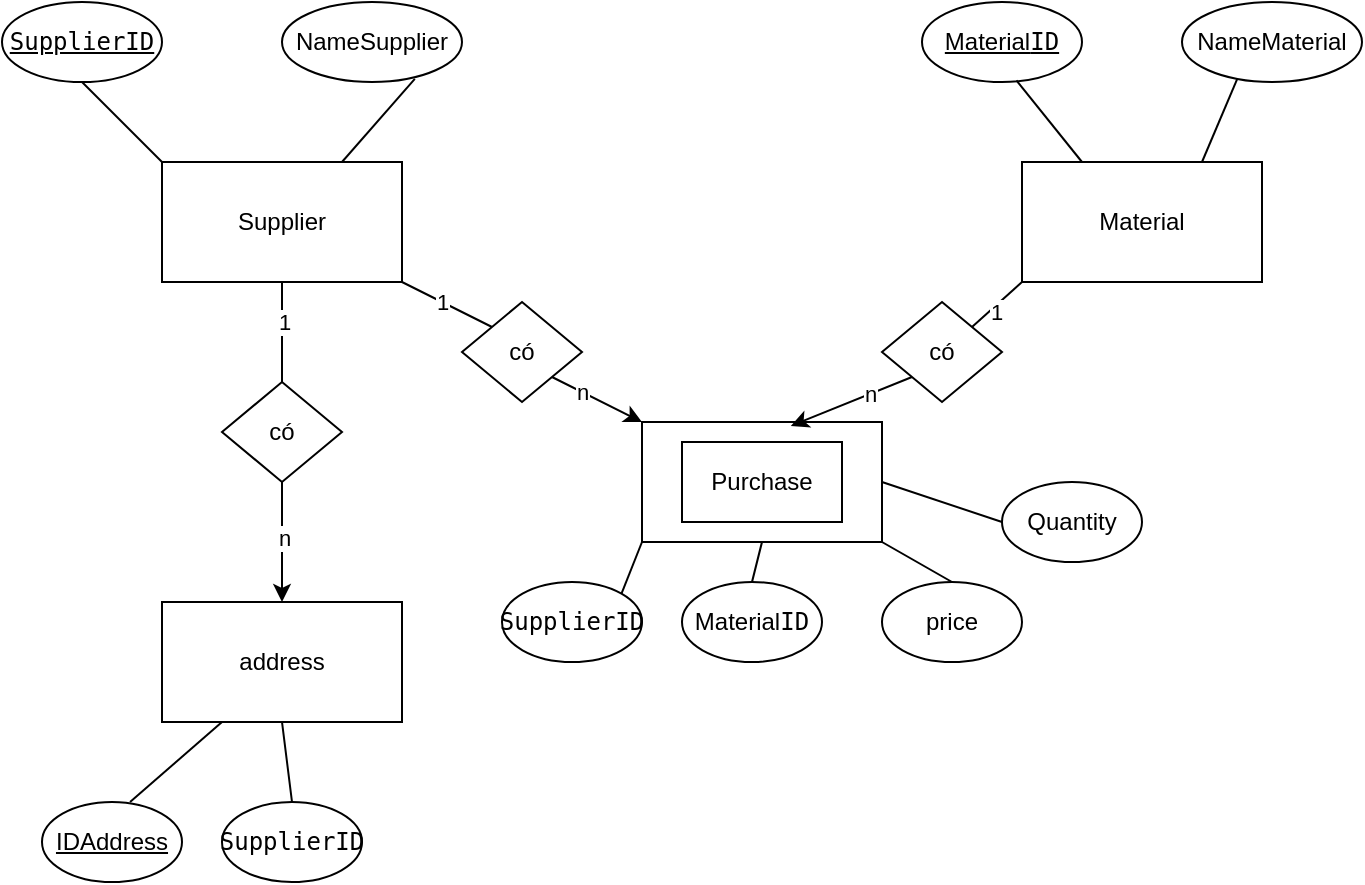 <mxfile version="26.0.6">
  <diagram name="Page-1" id="nY-ABClyGgvtjzopfvJ9">
    <mxGraphModel dx="1282" dy="613" grid="1" gridSize="10" guides="1" tooltips="1" connect="1" arrows="1" fold="1" page="1" pageScale="1" pageWidth="850" pageHeight="1100" math="0" shadow="0">
      <root>
        <mxCell id="0" />
        <mxCell id="1" parent="0" />
        <mxCell id="sznaS3hQyiv4BFUlSUac-2" value="Supplier" style="rounded=0;whiteSpace=wrap;html=1;" vertex="1" parent="1">
          <mxGeometry x="130" y="90" width="120" height="60" as="geometry" />
        </mxCell>
        <mxCell id="sznaS3hQyiv4BFUlSUac-3" value="Purchase" style="rounded=0;whiteSpace=wrap;html=1;" vertex="1" parent="1">
          <mxGeometry x="370" y="220" width="120" height="60" as="geometry" />
        </mxCell>
        <mxCell id="sznaS3hQyiv4BFUlSUac-4" value="Material" style="rounded=0;whiteSpace=wrap;html=1;" vertex="1" parent="1">
          <mxGeometry x="560" y="90" width="120" height="60" as="geometry" />
        </mxCell>
        <mxCell id="sznaS3hQyiv4BFUlSUac-5" value="&lt;code&gt;&lt;u&gt;SupplierID&lt;/u&gt;&lt;/code&gt;" style="ellipse;whiteSpace=wrap;html=1;" vertex="1" parent="1">
          <mxGeometry x="50" y="10" width="80" height="40" as="geometry" />
        </mxCell>
        <mxCell id="sznaS3hQyiv4BFUlSUac-6" value="NameSupplier" style="ellipse;whiteSpace=wrap;html=1;" vertex="1" parent="1">
          <mxGeometry x="190" y="10" width="90" height="40" as="geometry" />
        </mxCell>
        <mxCell id="sznaS3hQyiv4BFUlSUac-8" value="Purchase" style="rounded=0;whiteSpace=wrap;html=1;" vertex="1" parent="1">
          <mxGeometry x="390" y="230" width="80" height="40" as="geometry" />
        </mxCell>
        <mxCell id="sznaS3hQyiv4BFUlSUac-9" value="address" style="rounded=0;whiteSpace=wrap;html=1;" vertex="1" parent="1">
          <mxGeometry x="130" y="310" width="120" height="60" as="geometry" />
        </mxCell>
        <mxCell id="sznaS3hQyiv4BFUlSUac-10" value="&lt;code&gt;&lt;u&gt;&lt;span style=&quot;font-family: Helvetica;&quot;&gt;Material&lt;/span&gt;ID&lt;/u&gt;&lt;/code&gt;" style="ellipse;whiteSpace=wrap;html=1;" vertex="1" parent="1">
          <mxGeometry x="510" y="10" width="80" height="40" as="geometry" />
        </mxCell>
        <mxCell id="sznaS3hQyiv4BFUlSUac-11" value="NameMaterial" style="ellipse;whiteSpace=wrap;html=1;" vertex="1" parent="1">
          <mxGeometry x="640" y="10" width="90" height="40" as="geometry" />
        </mxCell>
        <mxCell id="sznaS3hQyiv4BFUlSUac-12" value="" style="endArrow=none;html=1;rounded=0;exitX=0.5;exitY=1;exitDx=0;exitDy=0;entryX=0;entryY=0;entryDx=0;entryDy=0;" edge="1" parent="1" source="sznaS3hQyiv4BFUlSUac-5" target="sznaS3hQyiv4BFUlSUac-2">
          <mxGeometry width="50" height="50" relative="1" as="geometry">
            <mxPoint x="400" y="210" as="sourcePoint" />
            <mxPoint x="450" y="160" as="targetPoint" />
          </mxGeometry>
        </mxCell>
        <mxCell id="sznaS3hQyiv4BFUlSUac-13" value="" style="endArrow=none;html=1;rounded=0;entryX=0.738;entryY=0.96;entryDx=0;entryDy=0;entryPerimeter=0;exitX=0.75;exitY=0;exitDx=0;exitDy=0;" edge="1" parent="1" source="sznaS3hQyiv4BFUlSUac-2" target="sznaS3hQyiv4BFUlSUac-6">
          <mxGeometry width="50" height="50" relative="1" as="geometry">
            <mxPoint x="400" y="210" as="sourcePoint" />
            <mxPoint x="450" y="160" as="targetPoint" />
          </mxGeometry>
        </mxCell>
        <mxCell id="sznaS3hQyiv4BFUlSUac-14" value="" style="endArrow=none;html=1;rounded=0;entryX=0.59;entryY=0.98;entryDx=0;entryDy=0;entryPerimeter=0;exitX=0.25;exitY=0;exitDx=0;exitDy=0;" edge="1" parent="1" source="sznaS3hQyiv4BFUlSUac-4" target="sznaS3hQyiv4BFUlSUac-10">
          <mxGeometry width="50" height="50" relative="1" as="geometry">
            <mxPoint x="400" y="210" as="sourcePoint" />
            <mxPoint x="450" y="160" as="targetPoint" />
          </mxGeometry>
        </mxCell>
        <mxCell id="sznaS3hQyiv4BFUlSUac-15" value="" style="endArrow=none;html=1;rounded=0;entryX=0.307;entryY=0.96;entryDx=0;entryDy=0;entryPerimeter=0;exitX=0.75;exitY=0;exitDx=0;exitDy=0;" edge="1" parent="1" source="sznaS3hQyiv4BFUlSUac-4" target="sznaS3hQyiv4BFUlSUac-11">
          <mxGeometry width="50" height="50" relative="1" as="geometry">
            <mxPoint x="400" y="210" as="sourcePoint" />
            <mxPoint x="450" y="160" as="targetPoint" />
          </mxGeometry>
        </mxCell>
        <mxCell id="sznaS3hQyiv4BFUlSUac-16" value="có" style="rhombus;whiteSpace=wrap;html=1;" vertex="1" parent="1">
          <mxGeometry x="280" y="160" width="60" height="50" as="geometry" />
        </mxCell>
        <mxCell id="sznaS3hQyiv4BFUlSUac-17" value="có" style="rhombus;whiteSpace=wrap;html=1;" vertex="1" parent="1">
          <mxGeometry x="490" y="160" width="60" height="50" as="geometry" />
        </mxCell>
        <mxCell id="sznaS3hQyiv4BFUlSUac-18" value="" style="endArrow=none;html=1;rounded=0;exitX=1;exitY=1;exitDx=0;exitDy=0;entryX=0;entryY=0;entryDx=0;entryDy=0;" edge="1" parent="1" source="sznaS3hQyiv4BFUlSUac-2" target="sznaS3hQyiv4BFUlSUac-16">
          <mxGeometry width="50" height="50" relative="1" as="geometry">
            <mxPoint x="400" y="210" as="sourcePoint" />
            <mxPoint x="450" y="160" as="targetPoint" />
          </mxGeometry>
        </mxCell>
        <mxCell id="sznaS3hQyiv4BFUlSUac-20" value="1" style="edgeLabel;html=1;align=center;verticalAlign=middle;resizable=0;points=[];" vertex="1" connectable="0" parent="sznaS3hQyiv4BFUlSUac-18">
          <mxGeometry x="-0.129" relative="1" as="geometry">
            <mxPoint as="offset" />
          </mxGeometry>
        </mxCell>
        <mxCell id="sznaS3hQyiv4BFUlSUac-19" value="" style="endArrow=classic;html=1;rounded=0;exitX=1;exitY=1;exitDx=0;exitDy=0;entryX=0;entryY=0;entryDx=0;entryDy=0;" edge="1" parent="1" source="sznaS3hQyiv4BFUlSUac-16" target="sznaS3hQyiv4BFUlSUac-3">
          <mxGeometry width="50" height="50" relative="1" as="geometry">
            <mxPoint x="400" y="210" as="sourcePoint" />
            <mxPoint x="450" y="160" as="targetPoint" />
          </mxGeometry>
        </mxCell>
        <mxCell id="sznaS3hQyiv4BFUlSUac-21" value="n" style="edgeLabel;html=1;align=center;verticalAlign=middle;resizable=0;points=[];" vertex="1" connectable="0" parent="sznaS3hQyiv4BFUlSUac-19">
          <mxGeometry x="-0.351" relative="1" as="geometry">
            <mxPoint as="offset" />
          </mxGeometry>
        </mxCell>
        <mxCell id="sznaS3hQyiv4BFUlSUac-23" value="" style="endArrow=none;html=1;rounded=0;entryX=0;entryY=1;entryDx=0;entryDy=0;exitX=1;exitY=0;exitDx=0;exitDy=0;" edge="1" parent="1" source="sznaS3hQyiv4BFUlSUac-17" target="sznaS3hQyiv4BFUlSUac-4">
          <mxGeometry width="50" height="50" relative="1" as="geometry">
            <mxPoint x="400" y="210" as="sourcePoint" />
            <mxPoint x="450" y="160" as="targetPoint" />
          </mxGeometry>
        </mxCell>
        <mxCell id="sznaS3hQyiv4BFUlSUac-25" value="1" style="edgeLabel;html=1;align=center;verticalAlign=middle;resizable=0;points=[];" vertex="1" connectable="0" parent="sznaS3hQyiv4BFUlSUac-23">
          <mxGeometry x="-0.156" y="-2" relative="1" as="geometry">
            <mxPoint as="offset" />
          </mxGeometry>
        </mxCell>
        <mxCell id="sznaS3hQyiv4BFUlSUac-24" value="" style="endArrow=classic;html=1;rounded=0;exitX=0;exitY=1;exitDx=0;exitDy=0;entryX=0.62;entryY=0.033;entryDx=0;entryDy=0;entryPerimeter=0;" edge="1" parent="1" source="sznaS3hQyiv4BFUlSUac-17" target="sznaS3hQyiv4BFUlSUac-3">
          <mxGeometry width="50" height="50" relative="1" as="geometry">
            <mxPoint x="400" y="210" as="sourcePoint" />
            <mxPoint x="450" y="160" as="targetPoint" />
          </mxGeometry>
        </mxCell>
        <mxCell id="sznaS3hQyiv4BFUlSUac-26" value="n" style="edgeLabel;html=1;align=center;verticalAlign=middle;resizable=0;points=[];" vertex="1" connectable="0" parent="sznaS3hQyiv4BFUlSUac-24">
          <mxGeometry x="-0.296" relative="1" as="geometry">
            <mxPoint as="offset" />
          </mxGeometry>
        </mxCell>
        <mxCell id="sznaS3hQyiv4BFUlSUac-27" value="có" style="rhombus;whiteSpace=wrap;html=1;" vertex="1" parent="1">
          <mxGeometry x="160" y="200" width="60" height="50" as="geometry" />
        </mxCell>
        <mxCell id="sznaS3hQyiv4BFUlSUac-28" value="" style="endArrow=none;html=1;rounded=0;exitX=0.5;exitY=1;exitDx=0;exitDy=0;entryX=0.5;entryY=0;entryDx=0;entryDy=0;" edge="1" parent="1" source="sznaS3hQyiv4BFUlSUac-2" target="sznaS3hQyiv4BFUlSUac-27">
          <mxGeometry width="50" height="50" relative="1" as="geometry">
            <mxPoint x="400" y="210" as="sourcePoint" />
            <mxPoint x="450" y="160" as="targetPoint" />
          </mxGeometry>
        </mxCell>
        <mxCell id="sznaS3hQyiv4BFUlSUac-30" value="1" style="edgeLabel;html=1;align=center;verticalAlign=middle;resizable=0;points=[];" vertex="1" connectable="0" parent="sznaS3hQyiv4BFUlSUac-28">
          <mxGeometry x="-0.224" y="1" relative="1" as="geometry">
            <mxPoint as="offset" />
          </mxGeometry>
        </mxCell>
        <mxCell id="sznaS3hQyiv4BFUlSUac-29" value="" style="endArrow=classic;html=1;rounded=0;exitX=0.5;exitY=1;exitDx=0;exitDy=0;entryX=0.5;entryY=0;entryDx=0;entryDy=0;" edge="1" parent="1" source="sznaS3hQyiv4BFUlSUac-27" target="sznaS3hQyiv4BFUlSUac-9">
          <mxGeometry width="50" height="50" relative="1" as="geometry">
            <mxPoint x="400" y="210" as="sourcePoint" />
            <mxPoint x="450" y="160" as="targetPoint" />
          </mxGeometry>
        </mxCell>
        <mxCell id="sznaS3hQyiv4BFUlSUac-31" value="n" style="edgeLabel;html=1;align=center;verticalAlign=middle;resizable=0;points=[];" vertex="1" connectable="0" parent="sznaS3hQyiv4BFUlSUac-29">
          <mxGeometry x="-0.087" y="1" relative="1" as="geometry">
            <mxPoint as="offset" />
          </mxGeometry>
        </mxCell>
        <mxCell id="sznaS3hQyiv4BFUlSUac-32" value="&lt;u&gt;IDAddress&lt;/u&gt;" style="ellipse;whiteSpace=wrap;html=1;" vertex="1" parent="1">
          <mxGeometry x="70" y="410" width="70" height="40" as="geometry" />
        </mxCell>
        <mxCell id="sznaS3hQyiv4BFUlSUac-33" value="&lt;span style=&quot;font-family: monospace;&quot;&gt;SupplierID&lt;/span&gt;" style="ellipse;whiteSpace=wrap;html=1;" vertex="1" parent="1">
          <mxGeometry x="300" y="300" width="70" height="40" as="geometry" />
        </mxCell>
        <mxCell id="sznaS3hQyiv4BFUlSUac-34" value="&lt;span style=&quot;font-family: monospace;&quot;&gt;&lt;span style=&quot;font-family: Helvetica;&quot;&gt;Material&lt;/span&gt;ID&lt;/span&gt;" style="ellipse;whiteSpace=wrap;html=1;" vertex="1" parent="1">
          <mxGeometry x="390" y="300" width="70" height="40" as="geometry" />
        </mxCell>
        <mxCell id="sznaS3hQyiv4BFUlSUac-35" value="price" style="ellipse;whiteSpace=wrap;html=1;" vertex="1" parent="1">
          <mxGeometry x="490" y="300" width="70" height="40" as="geometry" />
        </mxCell>
        <mxCell id="sznaS3hQyiv4BFUlSUac-37" value="&lt;span style=&quot;font-family: monospace;&quot;&gt;SupplierID&lt;/span&gt;" style="ellipse;whiteSpace=wrap;html=1;" vertex="1" parent="1">
          <mxGeometry x="160" y="410" width="70" height="40" as="geometry" />
        </mxCell>
        <mxCell id="sznaS3hQyiv4BFUlSUac-38" value="" style="endArrow=none;html=1;rounded=0;exitX=1;exitY=0;exitDx=0;exitDy=0;entryX=0;entryY=1;entryDx=0;entryDy=0;" edge="1" parent="1" source="sznaS3hQyiv4BFUlSUac-33" target="sznaS3hQyiv4BFUlSUac-3">
          <mxGeometry width="50" height="50" relative="1" as="geometry">
            <mxPoint x="400" y="340" as="sourcePoint" />
            <mxPoint x="450" y="290" as="targetPoint" />
          </mxGeometry>
        </mxCell>
        <mxCell id="sznaS3hQyiv4BFUlSUac-39" value="" style="endArrow=none;html=1;rounded=0;exitX=0.5;exitY=0;exitDx=0;exitDy=0;entryX=0.5;entryY=1;entryDx=0;entryDy=0;" edge="1" parent="1" source="sznaS3hQyiv4BFUlSUac-34" target="sznaS3hQyiv4BFUlSUac-3">
          <mxGeometry width="50" height="50" relative="1" as="geometry">
            <mxPoint x="400" y="340" as="sourcePoint" />
            <mxPoint x="450" y="290" as="targetPoint" />
          </mxGeometry>
        </mxCell>
        <mxCell id="sznaS3hQyiv4BFUlSUac-40" value="" style="endArrow=none;html=1;rounded=0;exitX=0.5;exitY=0;exitDx=0;exitDy=0;entryX=1;entryY=1;entryDx=0;entryDy=0;" edge="1" parent="1" source="sznaS3hQyiv4BFUlSUac-35" target="sznaS3hQyiv4BFUlSUac-3">
          <mxGeometry width="50" height="50" relative="1" as="geometry">
            <mxPoint x="400" y="340" as="sourcePoint" />
            <mxPoint x="450" y="290" as="targetPoint" />
          </mxGeometry>
        </mxCell>
        <mxCell id="sznaS3hQyiv4BFUlSUac-41" value="" style="endArrow=none;html=1;rounded=0;exitX=0.629;exitY=0;exitDx=0;exitDy=0;exitPerimeter=0;entryX=0.25;entryY=1;entryDx=0;entryDy=0;" edge="1" parent="1" source="sznaS3hQyiv4BFUlSUac-32" target="sznaS3hQyiv4BFUlSUac-9">
          <mxGeometry width="50" height="50" relative="1" as="geometry">
            <mxPoint x="400" y="340" as="sourcePoint" />
            <mxPoint x="450" y="290" as="targetPoint" />
          </mxGeometry>
        </mxCell>
        <mxCell id="sznaS3hQyiv4BFUlSUac-42" value="" style="endArrow=none;html=1;rounded=0;exitX=0.5;exitY=0;exitDx=0;exitDy=0;entryX=0.5;entryY=1;entryDx=0;entryDy=0;" edge="1" parent="1" source="sznaS3hQyiv4BFUlSUac-37" target="sznaS3hQyiv4BFUlSUac-9">
          <mxGeometry width="50" height="50" relative="1" as="geometry">
            <mxPoint x="400" y="340" as="sourcePoint" />
            <mxPoint x="450" y="290" as="targetPoint" />
          </mxGeometry>
        </mxCell>
        <mxCell id="sznaS3hQyiv4BFUlSUac-43" value="Quantity" style="ellipse;whiteSpace=wrap;html=1;" vertex="1" parent="1">
          <mxGeometry x="550" y="250" width="70" height="40" as="geometry" />
        </mxCell>
        <mxCell id="sznaS3hQyiv4BFUlSUac-44" value="" style="endArrow=none;html=1;rounded=0;exitX=0;exitY=0.5;exitDx=0;exitDy=0;entryX=1;entryY=0.5;entryDx=0;entryDy=0;" edge="1" parent="1" source="sznaS3hQyiv4BFUlSUac-43" target="sznaS3hQyiv4BFUlSUac-3">
          <mxGeometry width="50" height="50" relative="1" as="geometry">
            <mxPoint x="460" y="290" as="sourcePoint" />
            <mxPoint x="550" y="230" as="targetPoint" />
          </mxGeometry>
        </mxCell>
      </root>
    </mxGraphModel>
  </diagram>
</mxfile>
